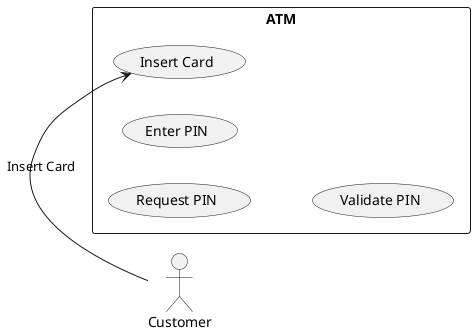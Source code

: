 @startuml
left to right direction

actor Customer as C 

rectangle ATM {
    usecase "Insert Card" as UC1
    usecase "Request PIN" as UC2
    usecase "Enter PIN" as UC3
    usecase "Validate PIN" as UC4
}

C -> UC1 : Insert Card

@enduml